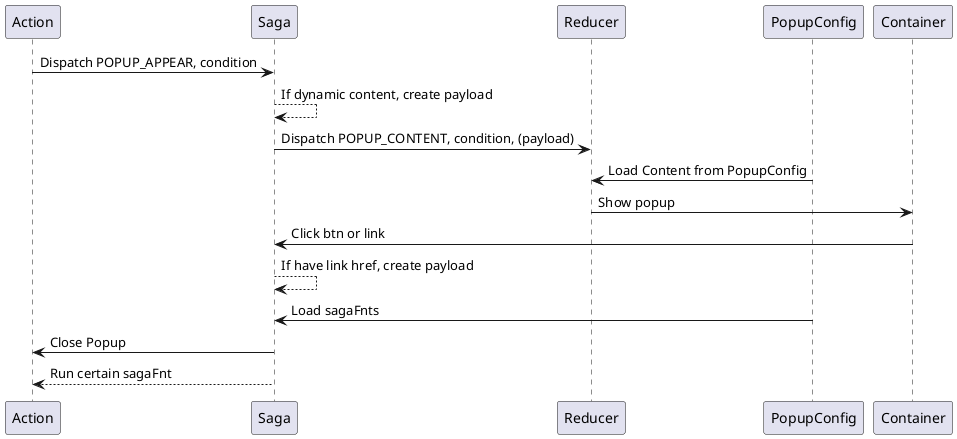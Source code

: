@startuml

Action -> Saga: Dispatch POPUP_APPEAR, condition
Saga --> Saga: If dynamic content, create payload
Saga -> Reducer: Dispatch POPUP_CONTENT, condition, (payload)
PopupConfig -> Reducer: Load Content from PopupConfig
Reducer -> Container: Show popup
Container -> Saga: Click btn or link
Saga --> Saga: If have link href, create payload
PopupConfig -> Saga: Load sagaFnts
Saga -> Action: Close Popup
Saga --> Action: Run certain sagaFnt

@enduml